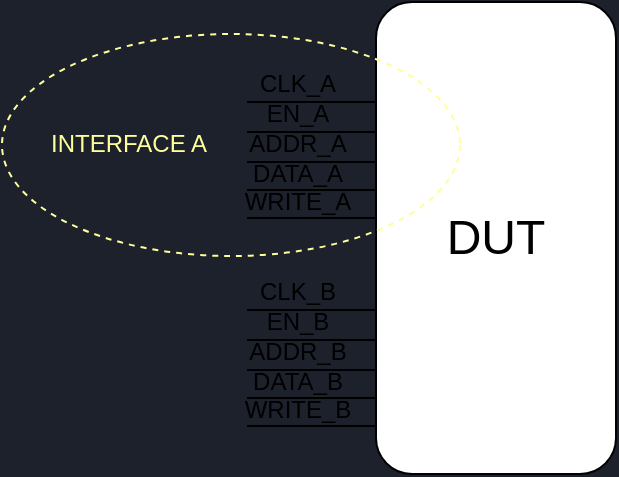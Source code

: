 <mxfile version="14.6.13" type="device"><diagram id="cv9nE66qB859GPTqRKUF" name="Page-1"><mxGraphModel dx="810" dy="486" grid="0" gridSize="10" guides="1" tooltips="1" connect="1" arrows="1" fold="1" page="1" pageScale="1" pageWidth="850" pageHeight="1100" background="#1D212C" math="0" shadow="0"><root><mxCell id="0"/><mxCell id="1" parent="0"/><mxCell id="YfC7IDyqNvDEl7FTQ2Ah-17" value="&lt;font style=&quot;font-size: 24px&quot;&gt;DUT&lt;/font&gt;" style="rounded=1;whiteSpace=wrap;html=1;" vertex="1" parent="1"><mxGeometry x="472" y="165" width="120" height="236" as="geometry"/></mxCell><mxCell id="YfC7IDyqNvDEl7FTQ2Ah-22" value="" style="endArrow=none;html=1;exitX=1.021;exitY=0.122;exitDx=0;exitDy=0;exitPerimeter=0;entryX=0;entryY=0.122;entryDx=0;entryDy=0;entryPerimeter=0;" edge="1" parent="1"><mxGeometry width="50" height="50" relative="1" as="geometry"><mxPoint x="407.52" y="215.004" as="sourcePoint"/><mxPoint x="472" y="215.004" as="targetPoint"/></mxGeometry></mxCell><mxCell id="YfC7IDyqNvDEl7FTQ2Ah-23" value="" style="endArrow=none;html=1;exitX=1.021;exitY=0.122;exitDx=0;exitDy=0;exitPerimeter=0;entryX=0;entryY=0.122;entryDx=0;entryDy=0;entryPerimeter=0;" edge="1" parent="1"><mxGeometry width="50" height="50" relative="1" as="geometry"><mxPoint x="407.52" y="230.004" as="sourcePoint"/><mxPoint x="472" y="230.004" as="targetPoint"/></mxGeometry></mxCell><mxCell id="YfC7IDyqNvDEl7FTQ2Ah-24" value="" style="endArrow=none;html=1;exitX=1.021;exitY=0.122;exitDx=0;exitDy=0;exitPerimeter=0;entryX=0;entryY=0.122;entryDx=0;entryDy=0;entryPerimeter=0;" edge="1" parent="1"><mxGeometry width="50" height="50" relative="1" as="geometry"><mxPoint x="407.52" y="245.004" as="sourcePoint"/><mxPoint x="472" y="245.004" as="targetPoint"/></mxGeometry></mxCell><mxCell id="YfC7IDyqNvDEl7FTQ2Ah-32" value="CLK_A" style="text;html=1;strokeColor=none;fillColor=none;align=center;verticalAlign=middle;whiteSpace=wrap;rounded=0;" vertex="1" parent="1"><mxGeometry x="413" y="196" width="40" height="20" as="geometry"/></mxCell><mxCell id="YfC7IDyqNvDEl7FTQ2Ah-36" value="EN_A" style="text;html=1;strokeColor=none;fillColor=none;align=center;verticalAlign=middle;whiteSpace=wrap;rounded=0;" vertex="1" parent="1"><mxGeometry x="413" y="211" width="40" height="20" as="geometry"/></mxCell><mxCell id="YfC7IDyqNvDEl7FTQ2Ah-37" value="ADDR_A" style="text;html=1;strokeColor=none;fillColor=none;align=center;verticalAlign=middle;whiteSpace=wrap;rounded=0;" vertex="1" parent="1"><mxGeometry x="413" y="226" width="40" height="20" as="geometry"/></mxCell><mxCell id="YfC7IDyqNvDEl7FTQ2Ah-38" value="" style="endArrow=none;html=1;exitX=1.021;exitY=0.122;exitDx=0;exitDy=0;exitPerimeter=0;entryX=0;entryY=0.122;entryDx=0;entryDy=0;entryPerimeter=0;" edge="1" parent="1"><mxGeometry width="50" height="50" relative="1" as="geometry"><mxPoint x="407.52" y="259.004" as="sourcePoint"/><mxPoint x="472" y="259.004" as="targetPoint"/></mxGeometry></mxCell><mxCell id="YfC7IDyqNvDEl7FTQ2Ah-39" value="DATA_A" style="text;html=1;strokeColor=none;fillColor=none;align=center;verticalAlign=middle;whiteSpace=wrap;rounded=0;" vertex="1" parent="1"><mxGeometry x="413" y="241" width="40" height="20" as="geometry"/></mxCell><mxCell id="YfC7IDyqNvDEl7FTQ2Ah-40" value="" style="endArrow=none;html=1;exitX=1.021;exitY=0.122;exitDx=0;exitDy=0;exitPerimeter=0;entryX=0;entryY=0.122;entryDx=0;entryDy=0;entryPerimeter=0;" edge="1" parent="1"><mxGeometry width="50" height="50" relative="1" as="geometry"><mxPoint x="407.52" y="273.004" as="sourcePoint"/><mxPoint x="472" y="273.004" as="targetPoint"/></mxGeometry></mxCell><mxCell id="YfC7IDyqNvDEl7FTQ2Ah-41" value="WRITE_A" style="text;html=1;strokeColor=none;fillColor=none;align=center;verticalAlign=middle;whiteSpace=wrap;rounded=0;" vertex="1" parent="1"><mxGeometry x="413" y="255" width="40" height="20" as="geometry"/></mxCell><mxCell id="YfC7IDyqNvDEl7FTQ2Ah-42" value="" style="endArrow=none;html=1;exitX=1.021;exitY=0.122;exitDx=0;exitDy=0;exitPerimeter=0;entryX=0;entryY=0.122;entryDx=0;entryDy=0;entryPerimeter=0;" edge="1" parent="1"><mxGeometry width="50" height="50" relative="1" as="geometry"><mxPoint x="407.52" y="319.004" as="sourcePoint"/><mxPoint x="472" y="319.004" as="targetPoint"/></mxGeometry></mxCell><mxCell id="YfC7IDyqNvDEl7FTQ2Ah-43" value="" style="endArrow=none;html=1;exitX=1.021;exitY=0.122;exitDx=0;exitDy=0;exitPerimeter=0;entryX=0;entryY=0.122;entryDx=0;entryDy=0;entryPerimeter=0;" edge="1" parent="1"><mxGeometry width="50" height="50" relative="1" as="geometry"><mxPoint x="407.52" y="334.004" as="sourcePoint"/><mxPoint x="472" y="334.004" as="targetPoint"/></mxGeometry></mxCell><mxCell id="YfC7IDyqNvDEl7FTQ2Ah-44" value="" style="endArrow=none;html=1;exitX=1.021;exitY=0.122;exitDx=0;exitDy=0;exitPerimeter=0;entryX=0;entryY=0.122;entryDx=0;entryDy=0;entryPerimeter=0;" edge="1" parent="1"><mxGeometry width="50" height="50" relative="1" as="geometry"><mxPoint x="407.52" y="349.004" as="sourcePoint"/><mxPoint x="472" y="349.004" as="targetPoint"/></mxGeometry></mxCell><mxCell id="YfC7IDyqNvDEl7FTQ2Ah-45" value="CLK_B" style="text;html=1;strokeColor=none;fillColor=none;align=center;verticalAlign=middle;whiteSpace=wrap;rounded=0;" vertex="1" parent="1"><mxGeometry x="413" y="300" width="40" height="20" as="geometry"/></mxCell><mxCell id="YfC7IDyqNvDEl7FTQ2Ah-46" value="EN_B" style="text;html=1;strokeColor=none;fillColor=none;align=center;verticalAlign=middle;whiteSpace=wrap;rounded=0;" vertex="1" parent="1"><mxGeometry x="413" y="315" width="40" height="20" as="geometry"/></mxCell><mxCell id="YfC7IDyqNvDEl7FTQ2Ah-47" value="ADDR_B" style="text;html=1;strokeColor=none;fillColor=none;align=center;verticalAlign=middle;whiteSpace=wrap;rounded=0;" vertex="1" parent="1"><mxGeometry x="413" y="330" width="40" height="20" as="geometry"/></mxCell><mxCell id="YfC7IDyqNvDEl7FTQ2Ah-48" value="" style="endArrow=none;html=1;exitX=1.021;exitY=0.122;exitDx=0;exitDy=0;exitPerimeter=0;entryX=0;entryY=0.122;entryDx=0;entryDy=0;entryPerimeter=0;" edge="1" parent="1"><mxGeometry width="50" height="50" relative="1" as="geometry"><mxPoint x="407.52" y="363.004" as="sourcePoint"/><mxPoint x="472" y="363.004" as="targetPoint"/></mxGeometry></mxCell><mxCell id="YfC7IDyqNvDEl7FTQ2Ah-49" value="DATA_B" style="text;html=1;strokeColor=none;fillColor=none;align=center;verticalAlign=middle;whiteSpace=wrap;rounded=0;" vertex="1" parent="1"><mxGeometry x="413" y="345" width="40" height="20" as="geometry"/></mxCell><mxCell id="YfC7IDyqNvDEl7FTQ2Ah-50" value="" style="endArrow=none;html=1;exitX=1.021;exitY=0.122;exitDx=0;exitDy=0;exitPerimeter=0;entryX=0;entryY=0.122;entryDx=0;entryDy=0;entryPerimeter=0;" edge="1" parent="1"><mxGeometry width="50" height="50" relative="1" as="geometry"><mxPoint x="407.52" y="377.004" as="sourcePoint"/><mxPoint x="472" y="377.004" as="targetPoint"/></mxGeometry></mxCell><mxCell id="YfC7IDyqNvDEl7FTQ2Ah-51" value="WRITE_B" style="text;html=1;strokeColor=none;fillColor=none;align=center;verticalAlign=middle;whiteSpace=wrap;rounded=0;" vertex="1" parent="1"><mxGeometry x="413" y="359" width="40" height="20" as="geometry"/></mxCell><mxCell id="YfC7IDyqNvDEl7FTQ2Ah-52" value="" style="ellipse;whiteSpace=wrap;html=1;fillColor=none;strokeColor=#FFFF99;dashed=1;" vertex="1" parent="1"><mxGeometry x="285" y="181" width="229" height="111" as="geometry"/></mxCell><mxCell id="YfC7IDyqNvDEl7FTQ2Ah-53" value="&lt;font color=&quot;#ffff99&quot;&gt;INTERFACE A&lt;/font&gt;" style="text;html=1;strokeColor=none;fillColor=none;align=center;verticalAlign=middle;whiteSpace=wrap;rounded=0;dashed=1;" vertex="1" parent="1"><mxGeometry x="302" y="226" width="93" height="20" as="geometry"/></mxCell></root></mxGraphModel></diagram></mxfile>